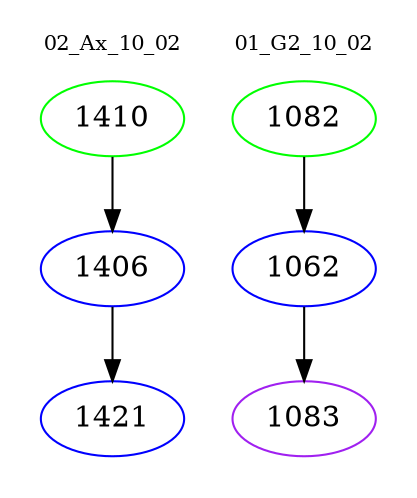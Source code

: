 digraph{
subgraph cluster_0 {
color = white
label = "02_Ax_10_02";
fontsize=10;
T0_1410 [label="1410", color="green"]
T0_1410 -> T0_1406 [color="black"]
T0_1406 [label="1406", color="blue"]
T0_1406 -> T0_1421 [color="black"]
T0_1421 [label="1421", color="blue"]
}
subgraph cluster_1 {
color = white
label = "01_G2_10_02";
fontsize=10;
T1_1082 [label="1082", color="green"]
T1_1082 -> T1_1062 [color="black"]
T1_1062 [label="1062", color="blue"]
T1_1062 -> T1_1083 [color="black"]
T1_1083 [label="1083", color="purple"]
}
}
